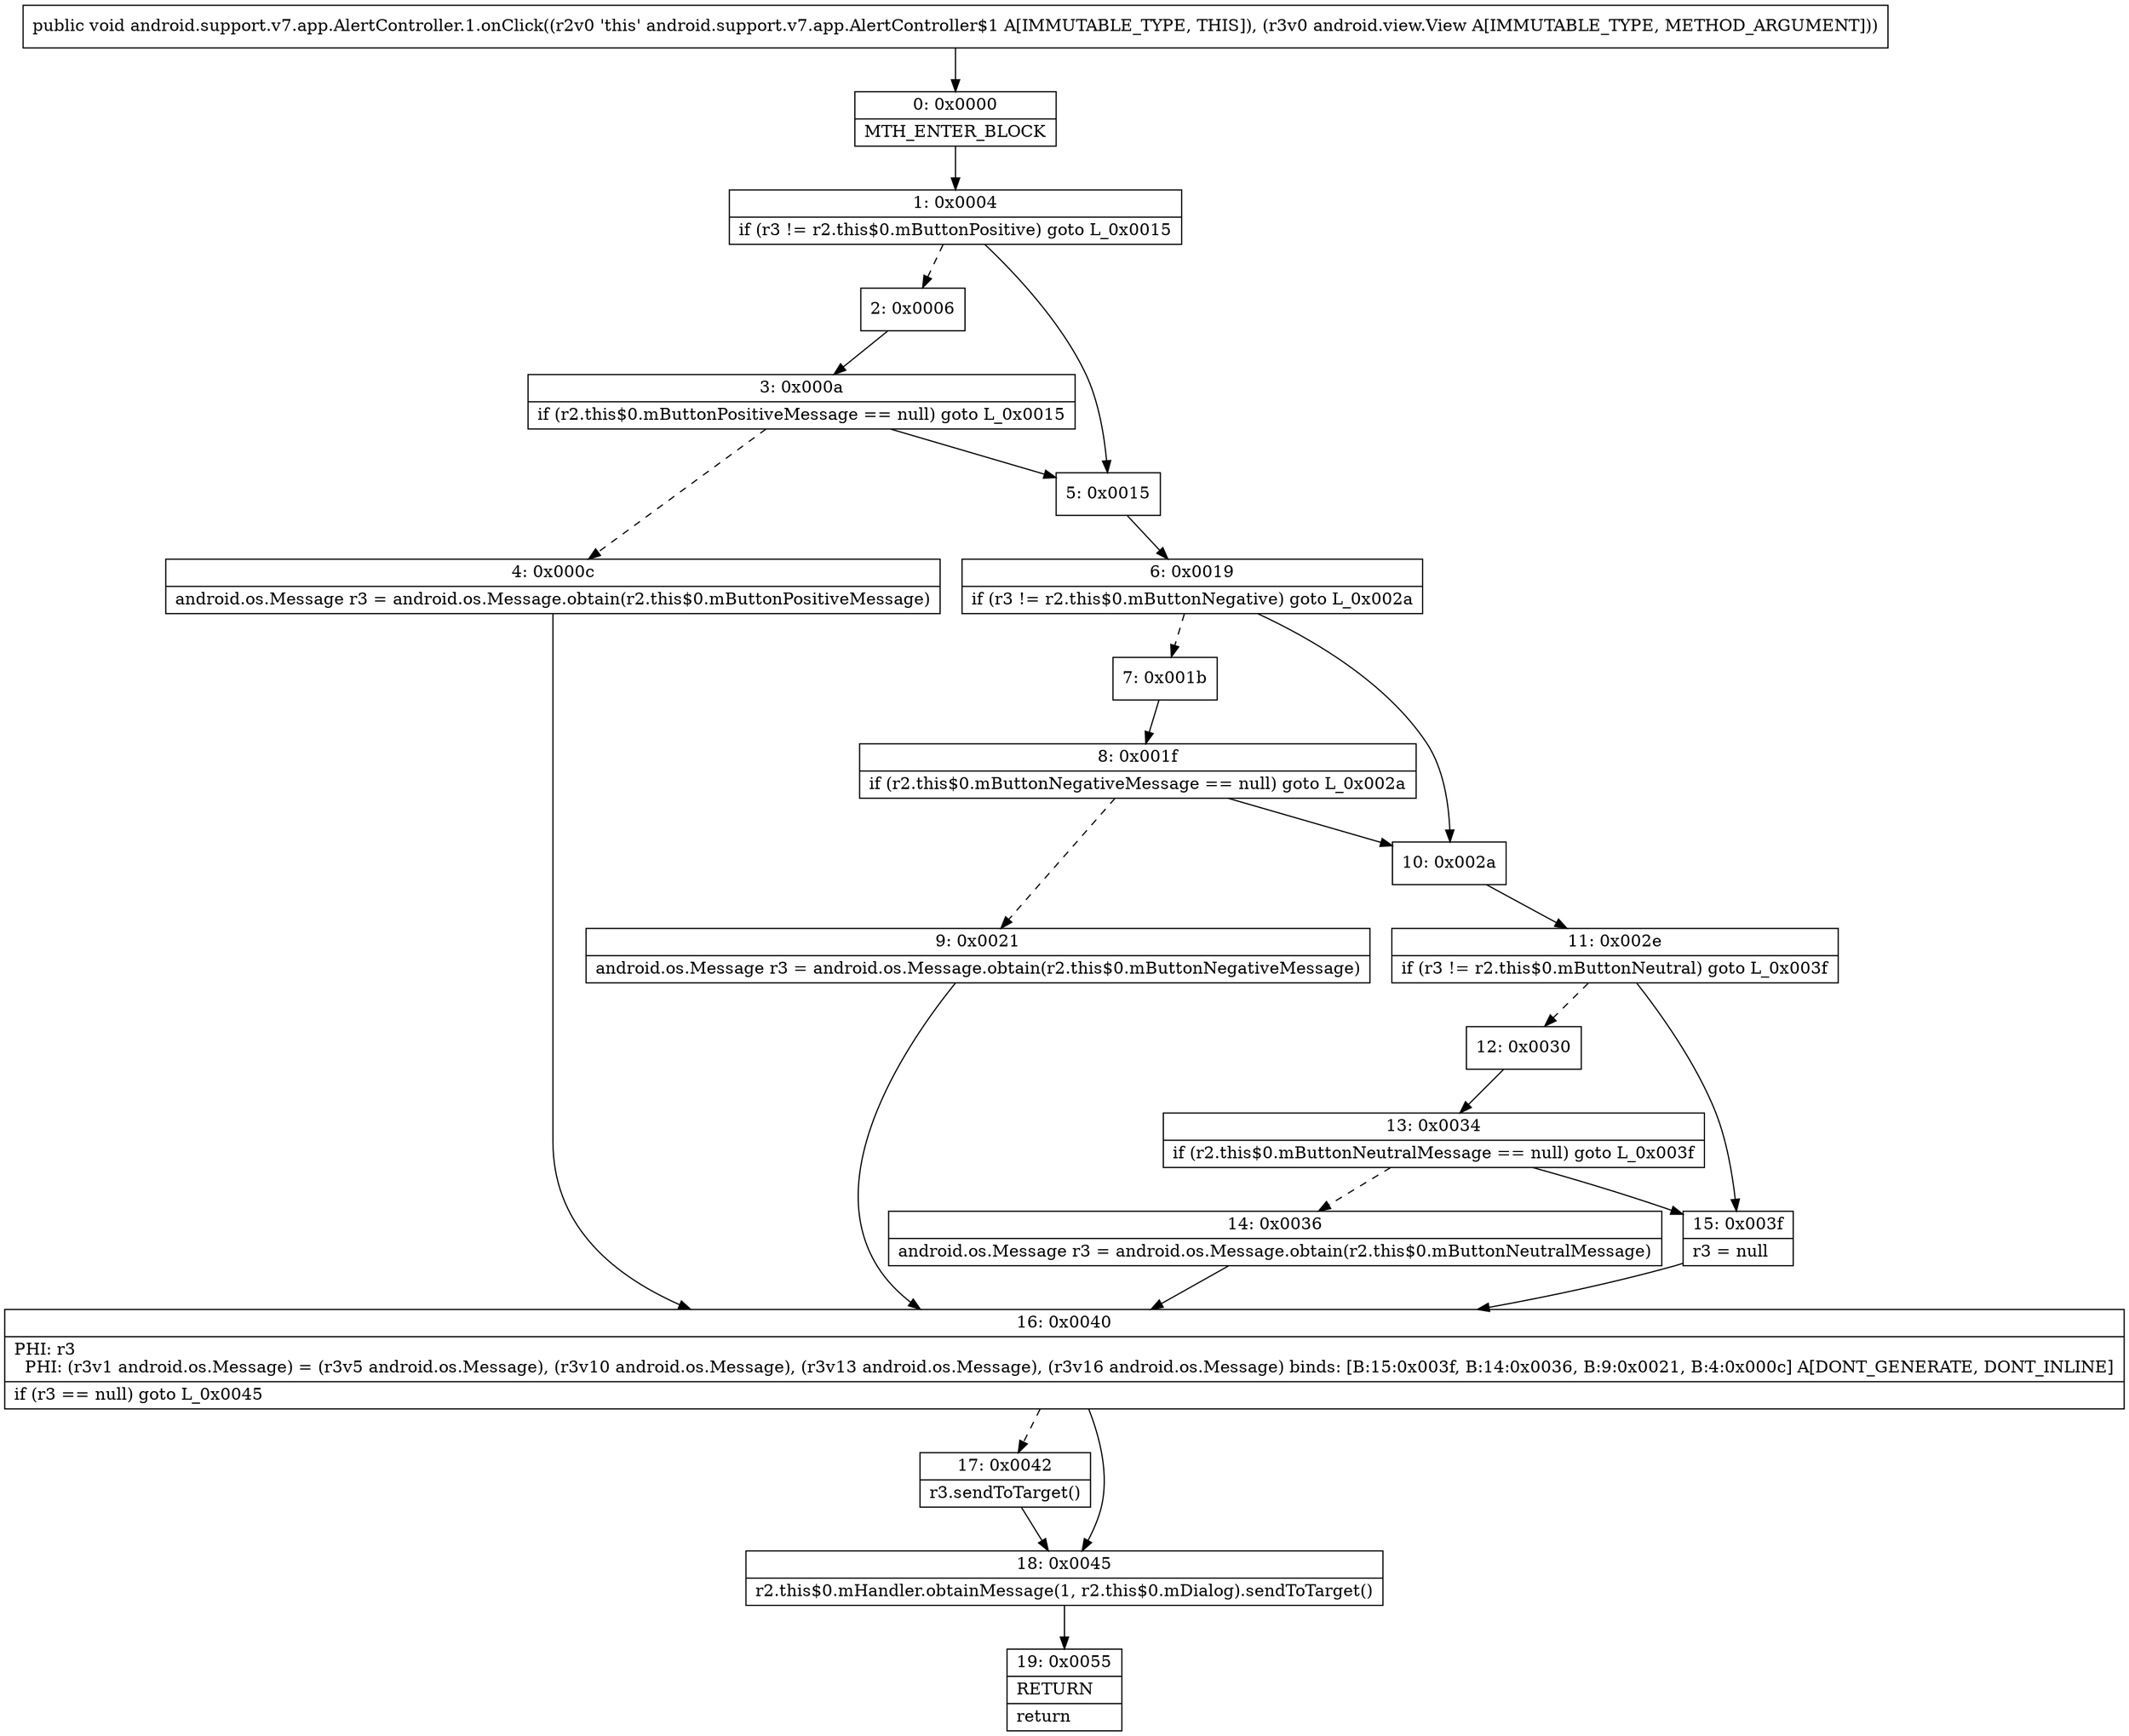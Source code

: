 digraph "CFG forandroid.support.v7.app.AlertController.1.onClick(Landroid\/view\/View;)V" {
Node_0 [shape=record,label="{0\:\ 0x0000|MTH_ENTER_BLOCK\l}"];
Node_1 [shape=record,label="{1\:\ 0x0004|if (r3 != r2.this$0.mButtonPositive) goto L_0x0015\l}"];
Node_2 [shape=record,label="{2\:\ 0x0006}"];
Node_3 [shape=record,label="{3\:\ 0x000a|if (r2.this$0.mButtonPositiveMessage == null) goto L_0x0015\l}"];
Node_4 [shape=record,label="{4\:\ 0x000c|android.os.Message r3 = android.os.Message.obtain(r2.this$0.mButtonPositiveMessage)\l}"];
Node_5 [shape=record,label="{5\:\ 0x0015}"];
Node_6 [shape=record,label="{6\:\ 0x0019|if (r3 != r2.this$0.mButtonNegative) goto L_0x002a\l}"];
Node_7 [shape=record,label="{7\:\ 0x001b}"];
Node_8 [shape=record,label="{8\:\ 0x001f|if (r2.this$0.mButtonNegativeMessage == null) goto L_0x002a\l}"];
Node_9 [shape=record,label="{9\:\ 0x0021|android.os.Message r3 = android.os.Message.obtain(r2.this$0.mButtonNegativeMessage)\l}"];
Node_10 [shape=record,label="{10\:\ 0x002a}"];
Node_11 [shape=record,label="{11\:\ 0x002e|if (r3 != r2.this$0.mButtonNeutral) goto L_0x003f\l}"];
Node_12 [shape=record,label="{12\:\ 0x0030}"];
Node_13 [shape=record,label="{13\:\ 0x0034|if (r2.this$0.mButtonNeutralMessage == null) goto L_0x003f\l}"];
Node_14 [shape=record,label="{14\:\ 0x0036|android.os.Message r3 = android.os.Message.obtain(r2.this$0.mButtonNeutralMessage)\l}"];
Node_15 [shape=record,label="{15\:\ 0x003f|r3 = null\l}"];
Node_16 [shape=record,label="{16\:\ 0x0040|PHI: r3 \l  PHI: (r3v1 android.os.Message) = (r3v5 android.os.Message), (r3v10 android.os.Message), (r3v13 android.os.Message), (r3v16 android.os.Message) binds: [B:15:0x003f, B:14:0x0036, B:9:0x0021, B:4:0x000c] A[DONT_GENERATE, DONT_INLINE]\l|if (r3 == null) goto L_0x0045\l}"];
Node_17 [shape=record,label="{17\:\ 0x0042|r3.sendToTarget()\l}"];
Node_18 [shape=record,label="{18\:\ 0x0045|r2.this$0.mHandler.obtainMessage(1, r2.this$0.mDialog).sendToTarget()\l}"];
Node_19 [shape=record,label="{19\:\ 0x0055|RETURN\l|return\l}"];
MethodNode[shape=record,label="{public void android.support.v7.app.AlertController.1.onClick((r2v0 'this' android.support.v7.app.AlertController$1 A[IMMUTABLE_TYPE, THIS]), (r3v0 android.view.View A[IMMUTABLE_TYPE, METHOD_ARGUMENT])) }"];
MethodNode -> Node_0;
Node_0 -> Node_1;
Node_1 -> Node_2[style=dashed];
Node_1 -> Node_5;
Node_2 -> Node_3;
Node_3 -> Node_4[style=dashed];
Node_3 -> Node_5;
Node_4 -> Node_16;
Node_5 -> Node_6;
Node_6 -> Node_7[style=dashed];
Node_6 -> Node_10;
Node_7 -> Node_8;
Node_8 -> Node_9[style=dashed];
Node_8 -> Node_10;
Node_9 -> Node_16;
Node_10 -> Node_11;
Node_11 -> Node_12[style=dashed];
Node_11 -> Node_15;
Node_12 -> Node_13;
Node_13 -> Node_14[style=dashed];
Node_13 -> Node_15;
Node_14 -> Node_16;
Node_15 -> Node_16;
Node_16 -> Node_17[style=dashed];
Node_16 -> Node_18;
Node_17 -> Node_18;
Node_18 -> Node_19;
}

